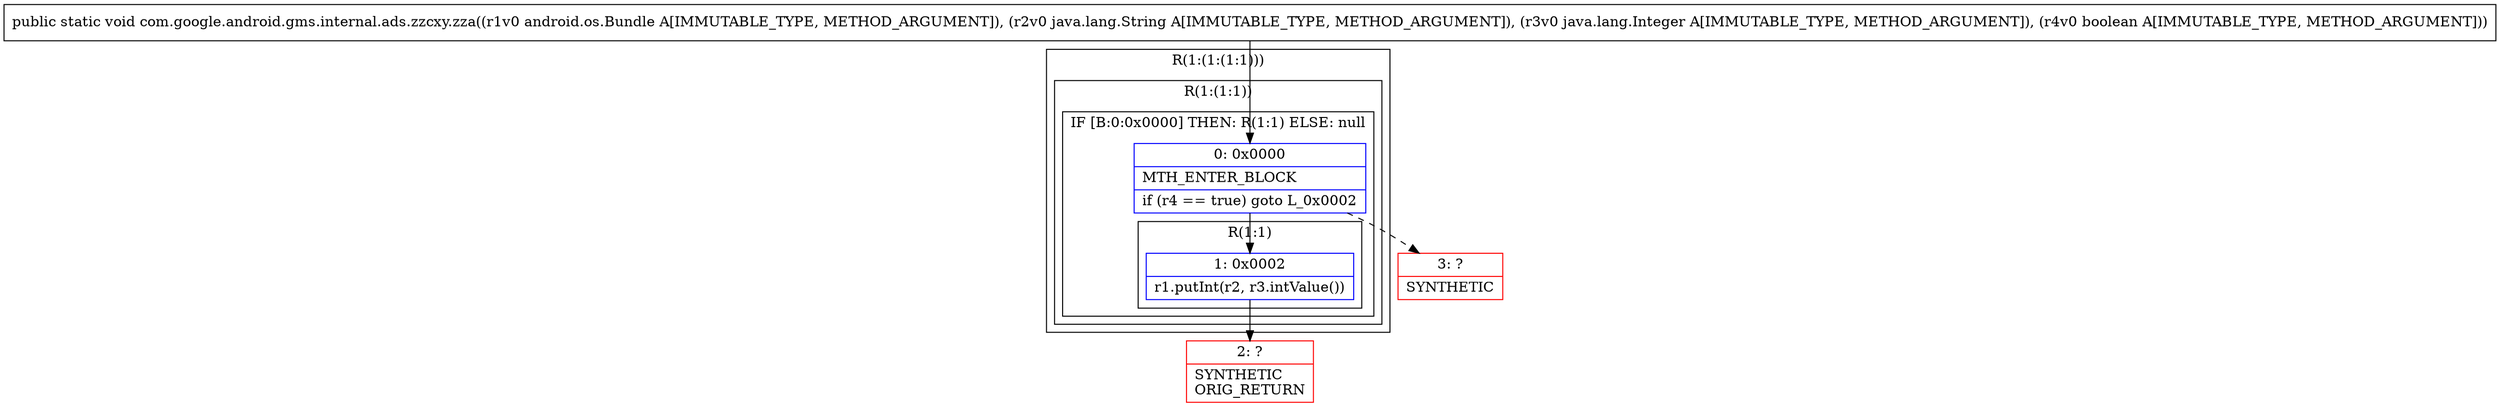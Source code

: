digraph "CFG forcom.google.android.gms.internal.ads.zzcxy.zza(Landroid\/os\/Bundle;Ljava\/lang\/String;Ljava\/lang\/Integer;Z)V" {
subgraph cluster_Region_1019382580 {
label = "R(1:(1:(1:1)))";
node [shape=record,color=blue];
subgraph cluster_Region_1019200240 {
label = "R(1:(1:1))";
node [shape=record,color=blue];
subgraph cluster_IfRegion_442512686 {
label = "IF [B:0:0x0000] THEN: R(1:1) ELSE: null";
node [shape=record,color=blue];
Node_0 [shape=record,label="{0\:\ 0x0000|MTH_ENTER_BLOCK\l|if (r4 == true) goto L_0x0002\l}"];
subgraph cluster_Region_1629996935 {
label = "R(1:1)";
node [shape=record,color=blue];
Node_1 [shape=record,label="{1\:\ 0x0002|r1.putInt(r2, r3.intValue())\l}"];
}
}
}
}
Node_2 [shape=record,color=red,label="{2\:\ ?|SYNTHETIC\lORIG_RETURN\l}"];
Node_3 [shape=record,color=red,label="{3\:\ ?|SYNTHETIC\l}"];
MethodNode[shape=record,label="{public static void com.google.android.gms.internal.ads.zzcxy.zza((r1v0 android.os.Bundle A[IMMUTABLE_TYPE, METHOD_ARGUMENT]), (r2v0 java.lang.String A[IMMUTABLE_TYPE, METHOD_ARGUMENT]), (r3v0 java.lang.Integer A[IMMUTABLE_TYPE, METHOD_ARGUMENT]), (r4v0 boolean A[IMMUTABLE_TYPE, METHOD_ARGUMENT])) }"];
MethodNode -> Node_0;
Node_0 -> Node_1;
Node_0 -> Node_3[style=dashed];
Node_1 -> Node_2;
}

